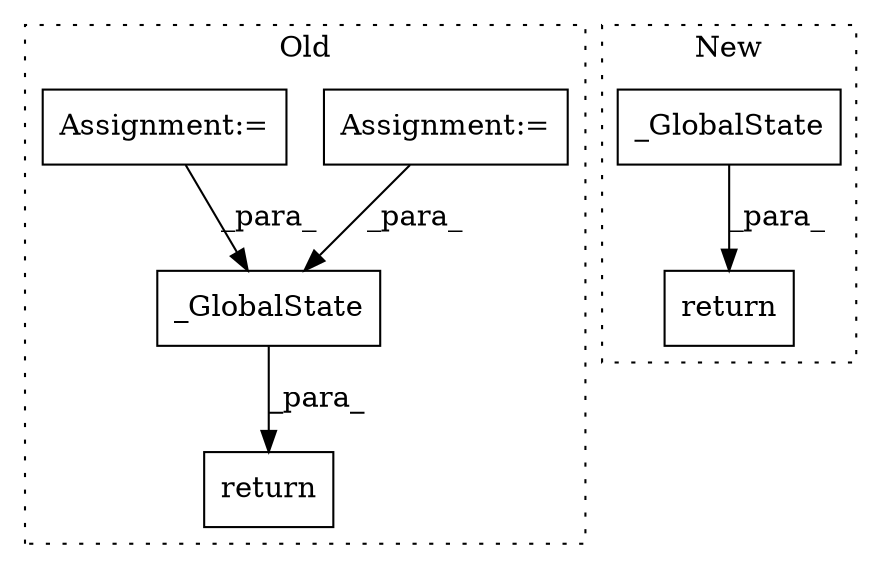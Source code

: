 digraph G {
subgraph cluster0 {
1 [label="_GlobalState" a="32" s="2610,2754" l="13,1" shape="box"];
3 [label="Assignment:=" a="7" s="2041" l="1" shape="box"];
4 [label="Assignment:=" a="7" s="2363" l="1" shape="box"];
6 [label="return" a="41" s="2598" l="7" shape="box"];
label = "Old";
style="dotted";
}
subgraph cluster1 {
2 [label="_GlobalState" a="32" s="1963,2147" l="13,1" shape="box"];
5 [label="return" a="41" s="1951" l="7" shape="box"];
label = "New";
style="dotted";
}
1 -> 6 [label="_para_"];
2 -> 5 [label="_para_"];
3 -> 1 [label="_para_"];
4 -> 1 [label="_para_"];
}